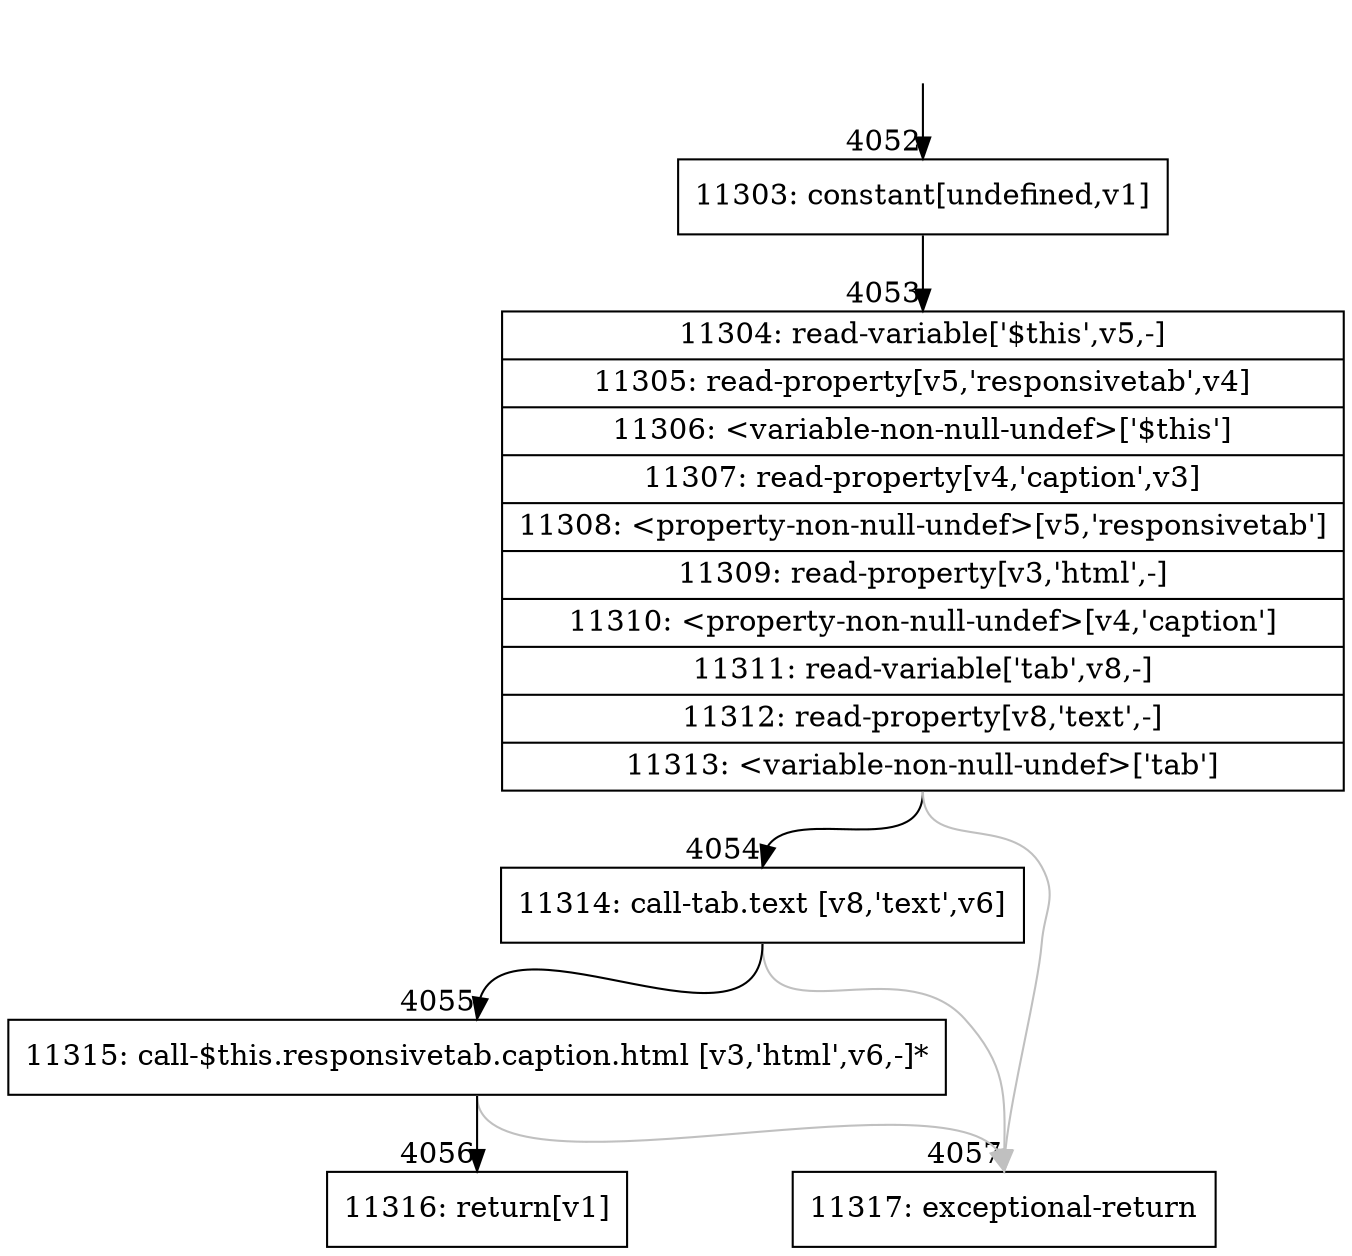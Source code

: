 digraph {
rankdir="TD"
BB_entry303[shape=none,label=""];
BB_entry303 -> BB4052 [tailport=s, headport=n, headlabel="    4052"]
BB4052 [shape=record label="{11303: constant[undefined,v1]}" ] 
BB4052 -> BB4053 [tailport=s, headport=n, headlabel="      4053"]
BB4053 [shape=record label="{11304: read-variable['$this',v5,-]|11305: read-property[v5,'responsivetab',v4]|11306: \<variable-non-null-undef\>['$this']|11307: read-property[v4,'caption',v3]|11308: \<property-non-null-undef\>[v5,'responsivetab']|11309: read-property[v3,'html',-]|11310: \<property-non-null-undef\>[v4,'caption']|11311: read-variable['tab',v8,-]|11312: read-property[v8,'text',-]|11313: \<variable-non-null-undef\>['tab']}" ] 
BB4053 -> BB4054 [tailport=s, headport=n, headlabel="      4054"]
BB4053 -> BB4057 [tailport=s, headport=n, color=gray, headlabel="      4057"]
BB4054 [shape=record label="{11314: call-tab.text [v8,'text',v6]}" ] 
BB4054 -> BB4055 [tailport=s, headport=n, headlabel="      4055"]
BB4054 -> BB4057 [tailport=s, headport=n, color=gray]
BB4055 [shape=record label="{11315: call-$this.responsivetab.caption.html [v3,'html',v6,-]*}" ] 
BB4055 -> BB4056 [tailport=s, headport=n, headlabel="      4056"]
BB4055 -> BB4057 [tailport=s, headport=n, color=gray]
BB4056 [shape=record label="{11316: return[v1]}" ] 
BB4057 [shape=record label="{11317: exceptional-return}" ] 
//#$~ 3124
}

